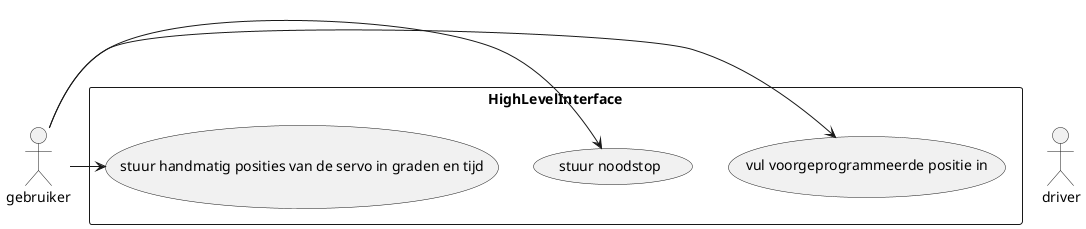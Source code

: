 @startuml

Actor gebruiker
Actor driver

rectangle HighLevelInterface {
    gebruiker -> (vul voorgeprogrammeerde positie in)
    gebruiker -> (stuur noodstop)
    gebruiker -> (stuur handmatig posities van de servo in graden en tijd)
    
}

@enduml